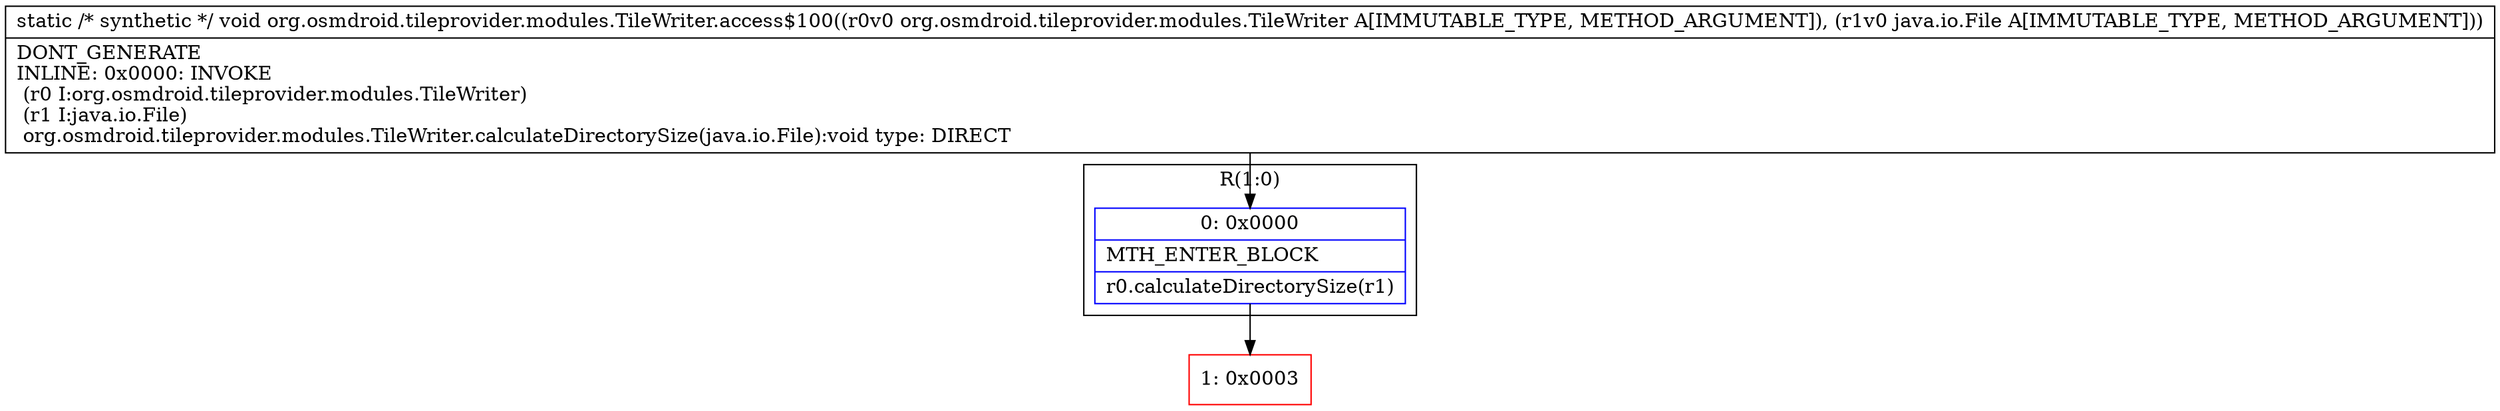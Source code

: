 digraph "CFG fororg.osmdroid.tileprovider.modules.TileWriter.access$100(Lorg\/osmdroid\/tileprovider\/modules\/TileWriter;Ljava\/io\/File;)V" {
subgraph cluster_Region_356046346 {
label = "R(1:0)";
node [shape=record,color=blue];
Node_0 [shape=record,label="{0\:\ 0x0000|MTH_ENTER_BLOCK\l|r0.calculateDirectorySize(r1)\l}"];
}
Node_1 [shape=record,color=red,label="{1\:\ 0x0003}"];
MethodNode[shape=record,label="{static \/* synthetic *\/ void org.osmdroid.tileprovider.modules.TileWriter.access$100((r0v0 org.osmdroid.tileprovider.modules.TileWriter A[IMMUTABLE_TYPE, METHOD_ARGUMENT]), (r1v0 java.io.File A[IMMUTABLE_TYPE, METHOD_ARGUMENT]))  | DONT_GENERATE\lINLINE: 0x0000: INVOKE  \l  (r0 I:org.osmdroid.tileprovider.modules.TileWriter)\l  (r1 I:java.io.File)\l org.osmdroid.tileprovider.modules.TileWriter.calculateDirectorySize(java.io.File):void type: DIRECT\l}"];
MethodNode -> Node_0;
Node_0 -> Node_1;
}

